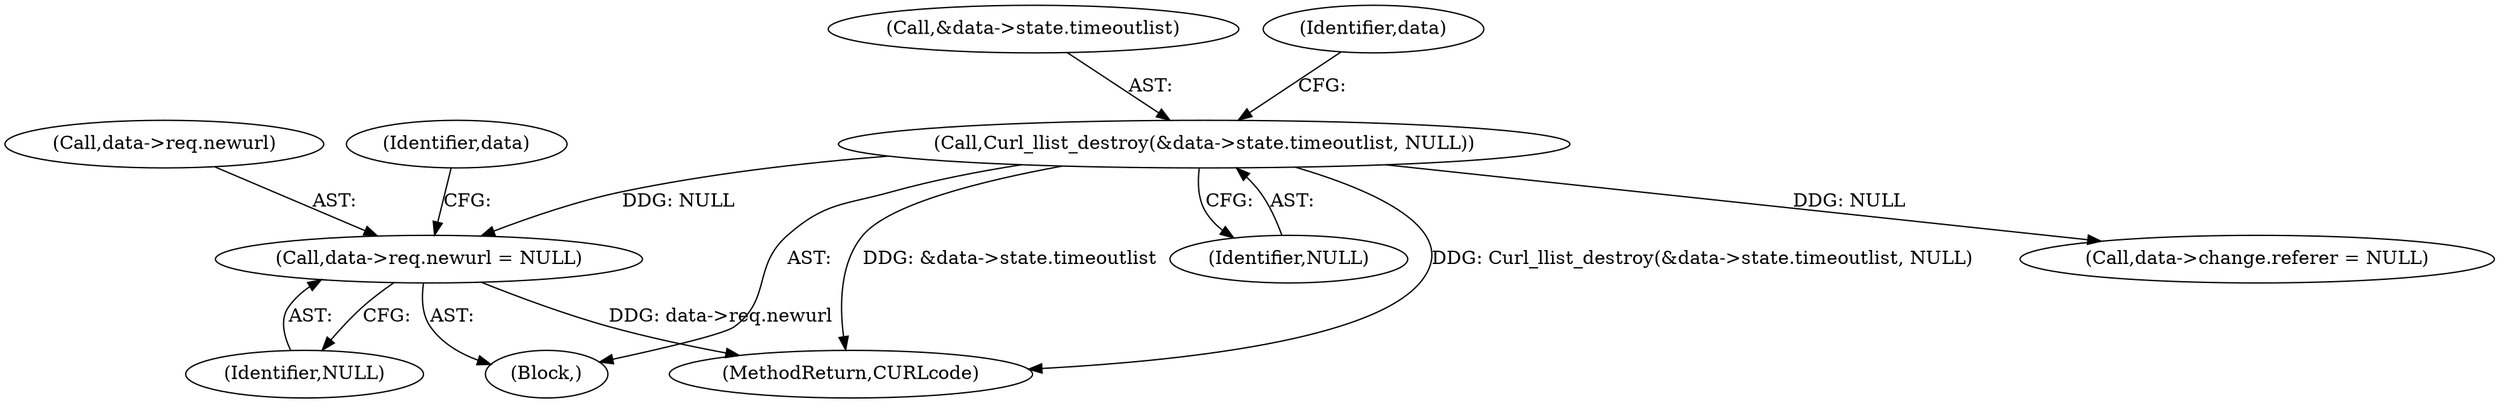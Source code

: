 digraph "0_curl_81d135d67155c5295b1033679c606165d4e28f3f@pointer" {
"1000197" [label="(Call,data->req.newurl = NULL)"];
"1000148" [label="(Call,Curl_llist_destroy(&data->state.timeoutlist, NULL))"];
"1000149" [label="(Call,&data->state.timeoutlist)"];
"1000113" [label="(Block,)"];
"1000203" [label="(Identifier,NULL)"];
"1000224" [label="(Call,data->change.referer = NULL)"];
"1000155" [label="(Identifier,NULL)"];
"1000148" [label="(Call,Curl_llist_destroy(&data->state.timeoutlist, NULL))"];
"1000198" [label="(Call,data->req.newurl)"];
"1000307" [label="(MethodReturn,CURLcode)"];
"1000158" [label="(Identifier,data)"];
"1000207" [label="(Identifier,data)"];
"1000197" [label="(Call,data->req.newurl = NULL)"];
"1000197" -> "1000113"  [label="AST: "];
"1000197" -> "1000203"  [label="CFG: "];
"1000198" -> "1000197"  [label="AST: "];
"1000203" -> "1000197"  [label="AST: "];
"1000207" -> "1000197"  [label="CFG: "];
"1000197" -> "1000307"  [label="DDG: data->req.newurl"];
"1000148" -> "1000197"  [label="DDG: NULL"];
"1000148" -> "1000113"  [label="AST: "];
"1000148" -> "1000155"  [label="CFG: "];
"1000149" -> "1000148"  [label="AST: "];
"1000155" -> "1000148"  [label="AST: "];
"1000158" -> "1000148"  [label="CFG: "];
"1000148" -> "1000307"  [label="DDG: &data->state.timeoutlist"];
"1000148" -> "1000307"  [label="DDG: Curl_llist_destroy(&data->state.timeoutlist, NULL)"];
"1000148" -> "1000224"  [label="DDG: NULL"];
}

